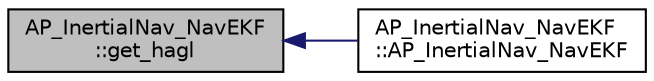 digraph "AP_InertialNav_NavEKF::get_hagl"
{
 // INTERACTIVE_SVG=YES
  edge [fontname="Helvetica",fontsize="10",labelfontname="Helvetica",labelfontsize="10"];
  node [fontname="Helvetica",fontsize="10",shape=record];
  rankdir="LR";
  Node1 [label="AP_InertialNav_NavEKF\l::get_hagl",height=0.2,width=0.4,color="black", fillcolor="grey75", style="filled", fontcolor="black"];
  Node1 -> Node2 [dir="back",color="midnightblue",fontsize="10",style="solid",fontname="Helvetica"];
  Node2 [label="AP_InertialNav_NavEKF\l::AP_InertialNav_NavEKF",height=0.2,width=0.4,color="black", fillcolor="white", style="filled",URL="$classAP__InertialNav__NavEKF.html#a5591851a72e93bc0e1cfbafc752d8c59"];
}
